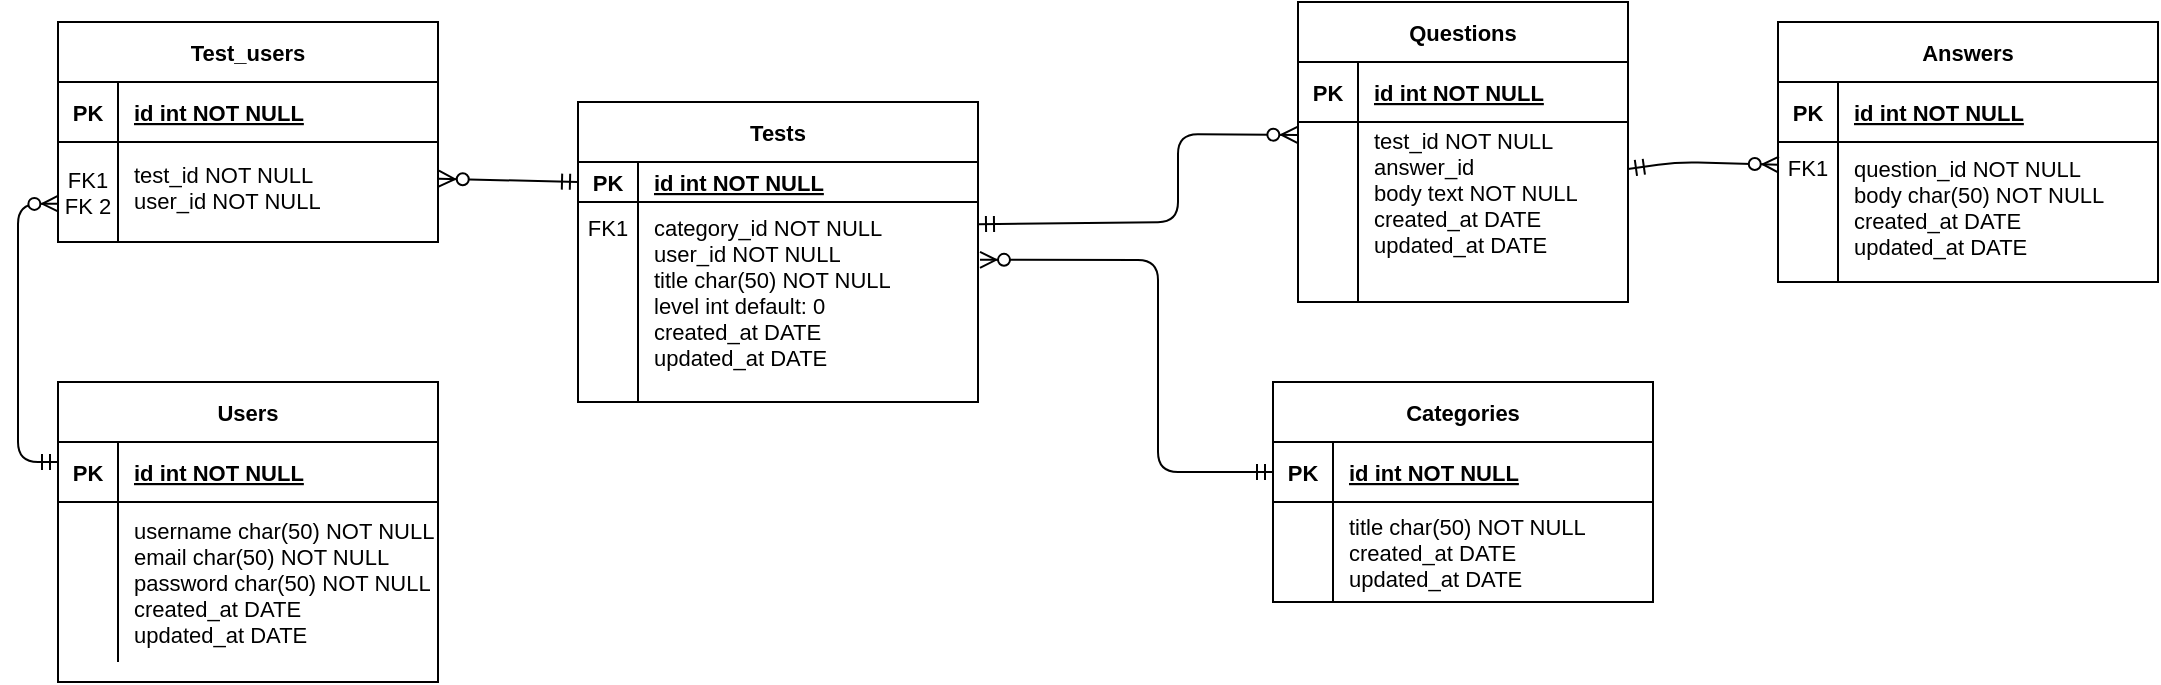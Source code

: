 <mxfile version="13.8.0" type="github">
  <diagram id="R2lEEEUBdFMjLlhIrx00" name="Page-1">
    <mxGraphModel dx="1261" dy="883" grid="1" gridSize="10" guides="1" tooltips="1" connect="1" arrows="1" fold="1" page="1" pageScale="1" pageWidth="850" pageHeight="1100" math="0" shadow="0" extFonts="Permanent Marker^https://fonts.googleapis.com/css?family=Permanent+Marker">
      <root>
        <mxCell id="0" />
        <mxCell id="1" parent="0" />
        <mxCell id="tRWSrQHE27AdTdEi5k7c-10" value="" style="endArrow=ERzeroToMany;html=1;exitX=0;exitY=0.5;exitDx=0;exitDy=0;fontSize=11;startArrow=ERmandOne;startFill=0;endFill=1;entryX=1.005;entryY=0.289;entryDx=0;entryDy=0;entryPerimeter=0;" parent="1" source="C-vyLk0tnHw3VtMMgP7b-24" target="tRWSrQHE27AdTdEi5k7c-6" edge="1">
          <mxGeometry width="50" height="50" relative="1" as="geometry">
            <mxPoint x="400" y="370" as="sourcePoint" />
            <mxPoint x="440" y="240" as="targetPoint" />
            <Array as="points">
              <mxPoint x="590" y="555" />
              <mxPoint x="590" y="449" />
            </Array>
          </mxGeometry>
        </mxCell>
        <mxCell id="tRWSrQHE27AdTdEi5k7c-18" value="" style="endArrow=ERzeroToMany;html=1;fontSize=11;startArrow=ERmandOne;startFill=0;endFill=1;entryX=-0.002;entryY=0.092;entryDx=0;entryDy=0;exitX=1;exitY=0.111;exitDx=0;exitDy=0;exitPerimeter=0;entryPerimeter=0;" parent="1" source="tRWSrQHE27AdTdEi5k7c-6" target="tRWSrQHE27AdTdEi5k7c-15" edge="1">
          <mxGeometry width="50" height="50" relative="1" as="geometry">
            <mxPoint x="260" y="435" as="sourcePoint" />
            <mxPoint x="530" y="100" as="targetPoint" />
            <Array as="points">
              <mxPoint x="600" y="430" />
              <mxPoint x="600" y="386" />
            </Array>
          </mxGeometry>
        </mxCell>
        <mxCell id="tRWSrQHE27AdTdEi5k7c-11" value="Questions" style="shape=table;startSize=30;container=1;collapsible=1;childLayout=tableLayout;fixedRows=1;rowLines=0;fontStyle=1;align=center;resizeLast=1;fontSize=11;" parent="1" vertex="1">
          <mxGeometry x="660" y="320" width="165" height="150" as="geometry" />
        </mxCell>
        <mxCell id="tRWSrQHE27AdTdEi5k7c-12" value="" style="shape=partialRectangle;collapsible=0;dropTarget=0;pointerEvents=0;fillColor=none;points=[[0,0.5],[1,0.5]];portConstraint=eastwest;top=0;left=0;right=0;bottom=1;fontSize=11;" parent="tRWSrQHE27AdTdEi5k7c-11" vertex="1">
          <mxGeometry y="30" width="165" height="30" as="geometry" />
        </mxCell>
        <mxCell id="tRWSrQHE27AdTdEi5k7c-13" value="PK" style="shape=partialRectangle;overflow=hidden;connectable=0;fillColor=none;top=0;left=0;bottom=0;right=0;fontStyle=1;fontSize=11;" parent="tRWSrQHE27AdTdEi5k7c-12" vertex="1">
          <mxGeometry width="30" height="30" as="geometry" />
        </mxCell>
        <mxCell id="tRWSrQHE27AdTdEi5k7c-14" value="id int NOT NULL " style="shape=partialRectangle;overflow=hidden;connectable=0;fillColor=none;top=0;left=0;bottom=0;right=0;align=left;spacingLeft=6;fontStyle=5;fontSize=11;" parent="tRWSrQHE27AdTdEi5k7c-12" vertex="1">
          <mxGeometry x="30" width="135" height="30" as="geometry" />
        </mxCell>
        <mxCell id="tRWSrQHE27AdTdEi5k7c-15" value="" style="shape=partialRectangle;collapsible=0;dropTarget=0;pointerEvents=0;fillColor=none;points=[[0,0.5],[1,0.5]];portConstraint=eastwest;top=0;left=0;right=0;bottom=0;fontSize=11;" parent="tRWSrQHE27AdTdEi5k7c-11" vertex="1">
          <mxGeometry y="60" width="165" height="70" as="geometry" />
        </mxCell>
        <mxCell id="tRWSrQHE27AdTdEi5k7c-16" value="" style="shape=partialRectangle;overflow=hidden;connectable=0;fillColor=none;top=0;left=0;bottom=0;right=0;fontSize=11;" parent="tRWSrQHE27AdTdEi5k7c-15" vertex="1">
          <mxGeometry width="30" height="70" as="geometry" />
        </mxCell>
        <mxCell id="tRWSrQHE27AdTdEi5k7c-17" value="test_id NOT NULL&#xa;answer_id&#xa;body text NOT NULL&#xa;created_at DATE&#xa;updated_at DATE" style="shape=partialRectangle;overflow=hidden;connectable=0;fillColor=none;top=0;left=0;bottom=0;right=0;align=left;spacingLeft=6;fontSize=11;" parent="tRWSrQHE27AdTdEi5k7c-15" vertex="1">
          <mxGeometry x="30" width="135" height="70" as="geometry" />
        </mxCell>
        <mxCell id="tRWSrQHE27AdTdEi5k7c-19" value="" style="shape=partialRectangle;collapsible=0;dropTarget=0;pointerEvents=0;fillColor=none;points=[[0,0.5],[1,0.5]];portConstraint=eastwest;top=0;left=0;right=0;bottom=0;fontSize=11;" parent="tRWSrQHE27AdTdEi5k7c-11" vertex="1">
          <mxGeometry y="130" width="165" height="20" as="geometry" />
        </mxCell>
        <mxCell id="tRWSrQHE27AdTdEi5k7c-20" value="" style="shape=partialRectangle;overflow=hidden;connectable=0;fillColor=none;top=0;left=0;bottom=0;right=0;fontSize=11;" parent="tRWSrQHE27AdTdEi5k7c-19" vertex="1">
          <mxGeometry width="30" height="20" as="geometry" />
        </mxCell>
        <mxCell id="tRWSrQHE27AdTdEi5k7c-21" value="" style="shape=partialRectangle;overflow=hidden;connectable=0;fillColor=none;top=0;left=0;bottom=0;right=0;align=left;spacingLeft=6;fontSize=11;" parent="tRWSrQHE27AdTdEi5k7c-19" vertex="1">
          <mxGeometry x="30" width="135" height="20" as="geometry" />
        </mxCell>
        <mxCell id="C-vyLk0tnHw3VtMMgP7b-23" value="Categories" style="shape=table;startSize=30;container=1;collapsible=1;childLayout=tableLayout;fixedRows=1;rowLines=0;fontStyle=1;align=center;resizeLast=1;fontSize=11;" parent="1" vertex="1">
          <mxGeometry x="647.5" y="510" width="190" height="110" as="geometry" />
        </mxCell>
        <mxCell id="C-vyLk0tnHw3VtMMgP7b-24" value="" style="shape=partialRectangle;collapsible=0;dropTarget=0;pointerEvents=0;fillColor=none;points=[[0,0.5],[1,0.5]];portConstraint=eastwest;top=0;left=0;right=0;bottom=1;fontSize=11;" parent="C-vyLk0tnHw3VtMMgP7b-23" vertex="1">
          <mxGeometry y="30" width="190" height="30" as="geometry" />
        </mxCell>
        <mxCell id="C-vyLk0tnHw3VtMMgP7b-25" value="PK" style="shape=partialRectangle;overflow=hidden;connectable=0;fillColor=none;top=0;left=0;bottom=0;right=0;fontStyle=1;fontSize=11;" parent="C-vyLk0tnHw3VtMMgP7b-24" vertex="1">
          <mxGeometry width="30" height="30" as="geometry" />
        </mxCell>
        <mxCell id="C-vyLk0tnHw3VtMMgP7b-26" value="id int NOT NULL " style="shape=partialRectangle;overflow=hidden;connectable=0;fillColor=none;top=0;left=0;bottom=0;right=0;align=left;spacingLeft=6;fontStyle=5;fontSize=11;" parent="C-vyLk0tnHw3VtMMgP7b-24" vertex="1">
          <mxGeometry x="30" width="160" height="30" as="geometry" />
        </mxCell>
        <mxCell id="C-vyLk0tnHw3VtMMgP7b-27" value="" style="shape=partialRectangle;collapsible=0;dropTarget=0;pointerEvents=0;fillColor=none;points=[[0,0.5],[1,0.5]];portConstraint=eastwest;top=0;left=0;right=0;bottom=0;fontSize=11;" parent="C-vyLk0tnHw3VtMMgP7b-23" vertex="1">
          <mxGeometry y="60" width="190" height="50" as="geometry" />
        </mxCell>
        <mxCell id="C-vyLk0tnHw3VtMMgP7b-28" value="" style="shape=partialRectangle;overflow=hidden;connectable=0;fillColor=none;top=0;left=0;bottom=0;right=0;fontSize=11;" parent="C-vyLk0tnHw3VtMMgP7b-27" vertex="1">
          <mxGeometry width="30" height="50" as="geometry" />
        </mxCell>
        <mxCell id="C-vyLk0tnHw3VtMMgP7b-29" value="title char(50) NOT NULL&#xa;created_at DATE&#xa;updated_at DATE" style="shape=partialRectangle;overflow=hidden;connectable=0;fillColor=none;top=0;left=0;bottom=0;right=0;align=left;spacingLeft=6;fontSize=11;" parent="C-vyLk0tnHw3VtMMgP7b-27" vertex="1">
          <mxGeometry x="30" width="160" height="50" as="geometry" />
        </mxCell>
        <mxCell id="tRWSrQHE27AdTdEi5k7c-2" value="Tests" style="shape=table;startSize=30;container=1;collapsible=1;childLayout=tableLayout;fixedRows=1;rowLines=0;fontStyle=1;align=center;resizeLast=1;fontSize=11;" parent="1" vertex="1">
          <mxGeometry x="300" y="370" width="200" height="150" as="geometry" />
        </mxCell>
        <mxCell id="tRWSrQHE27AdTdEi5k7c-3" value="" style="shape=partialRectangle;collapsible=0;dropTarget=0;pointerEvents=0;fillColor=none;points=[[0,0.5],[1,0.5]];portConstraint=eastwest;top=0;left=0;right=0;bottom=1;fontSize=11;" parent="tRWSrQHE27AdTdEi5k7c-2" vertex="1">
          <mxGeometry y="30" width="200" height="20" as="geometry" />
        </mxCell>
        <mxCell id="tRWSrQHE27AdTdEi5k7c-4" value="PK" style="shape=partialRectangle;overflow=hidden;connectable=0;fillColor=none;top=0;left=0;bottom=0;right=0;fontStyle=1;fontSize=11;" parent="tRWSrQHE27AdTdEi5k7c-3" vertex="1">
          <mxGeometry width="30" height="20" as="geometry" />
        </mxCell>
        <mxCell id="tRWSrQHE27AdTdEi5k7c-5" value="id int NOT NULL " style="shape=partialRectangle;overflow=hidden;connectable=0;fillColor=none;top=0;left=0;bottom=0;right=0;align=left;spacingLeft=6;fontStyle=5;fontSize=11;" parent="tRWSrQHE27AdTdEi5k7c-3" vertex="1">
          <mxGeometry x="30" width="170" height="20" as="geometry" />
        </mxCell>
        <mxCell id="tRWSrQHE27AdTdEi5k7c-6" value="" style="shape=partialRectangle;collapsible=0;dropTarget=0;pointerEvents=0;fillColor=none;points=[[0,0.5],[1,0.5]];portConstraint=eastwest;top=0;left=0;right=0;bottom=0;fontSize=11;" parent="tRWSrQHE27AdTdEi5k7c-2" vertex="1">
          <mxGeometry y="50" width="200" height="100" as="geometry" />
        </mxCell>
        <mxCell id="tRWSrQHE27AdTdEi5k7c-7" value="FK1&#xa;" style="shape=partialRectangle;overflow=hidden;connectable=0;fillColor=none;top=0;left=0;bottom=0;right=0;fontSize=11;verticalAlign=top;" parent="tRWSrQHE27AdTdEi5k7c-6" vertex="1">
          <mxGeometry width="30" height="100" as="geometry" />
        </mxCell>
        <mxCell id="tRWSrQHE27AdTdEi5k7c-8" value="category_id NOT NULL&#xa;user_id NOT NULL&#xa;title char(50) NOT NULL&#xa;level int default: 0&#xa;created_at DATE&#xa;updated_at DATE" style="shape=partialRectangle;overflow=hidden;connectable=0;fillColor=none;top=0;left=0;bottom=0;right=0;align=left;spacingLeft=6;fontSize=11;spacing=2;verticalAlign=top;" parent="tRWSrQHE27AdTdEi5k7c-6" vertex="1">
          <mxGeometry x="30" width="170" height="100" as="geometry" />
        </mxCell>
        <mxCell id="tRWSrQHE27AdTdEi5k7c-183" value="" style="endArrow=ERzeroToMany;html=1;fontSize=11;startArrow=ERmandOne;startFill=0;endFill=1;entryX=0.002;entryY=0.162;entryDx=0;entryDy=0;entryPerimeter=0;" parent="1" source="tRWSrQHE27AdTdEi5k7c-15" target="tRWSrQHE27AdTdEi5k7c-34" edge="1">
          <mxGeometry width="50" height="50" relative="1" as="geometry">
            <mxPoint x="825" y="390" as="sourcePoint" />
            <mxPoint x="885" y="390" as="targetPoint" />
            <Array as="points">
              <mxPoint x="850" y="400" />
            </Array>
          </mxGeometry>
        </mxCell>
        <mxCell id="tRWSrQHE27AdTdEi5k7c-30" value="Answers" style="shape=table;startSize=30;container=1;collapsible=1;childLayout=tableLayout;fixedRows=1;rowLines=0;fontStyle=1;align=center;resizeLast=1;fontSize=11;" parent="1" vertex="1">
          <mxGeometry x="900" y="330" width="190" height="130" as="geometry" />
        </mxCell>
        <mxCell id="tRWSrQHE27AdTdEi5k7c-31" value="" style="shape=partialRectangle;collapsible=0;dropTarget=0;pointerEvents=0;fillColor=none;points=[[0,0.5],[1,0.5]];portConstraint=eastwest;top=0;left=0;right=0;bottom=1;fontSize=11;" parent="tRWSrQHE27AdTdEi5k7c-30" vertex="1">
          <mxGeometry y="30" width="190" height="30" as="geometry" />
        </mxCell>
        <mxCell id="tRWSrQHE27AdTdEi5k7c-32" value="PK" style="shape=partialRectangle;overflow=hidden;connectable=0;fillColor=none;top=0;left=0;bottom=0;right=0;fontStyle=1;fontSize=11;" parent="tRWSrQHE27AdTdEi5k7c-31" vertex="1">
          <mxGeometry width="30" height="30" as="geometry" />
        </mxCell>
        <mxCell id="tRWSrQHE27AdTdEi5k7c-33" value="id int NOT NULL " style="shape=partialRectangle;overflow=hidden;connectable=0;fillColor=none;top=0;left=0;bottom=0;right=0;align=left;spacingLeft=6;fontStyle=5;fontSize=11;" parent="tRWSrQHE27AdTdEi5k7c-31" vertex="1">
          <mxGeometry x="30" width="160" height="30" as="geometry" />
        </mxCell>
        <mxCell id="tRWSrQHE27AdTdEi5k7c-34" value="" style="shape=partialRectangle;collapsible=0;dropTarget=0;pointerEvents=0;fillColor=none;points=[[0,0.5],[1,0.5]];portConstraint=eastwest;top=0;left=0;right=0;bottom=0;fontSize=11;" parent="tRWSrQHE27AdTdEi5k7c-30" vertex="1">
          <mxGeometry y="60" width="190" height="70" as="geometry" />
        </mxCell>
        <mxCell id="tRWSrQHE27AdTdEi5k7c-35" value="FK1" style="shape=partialRectangle;overflow=hidden;connectable=0;fillColor=none;top=0;left=0;bottom=0;right=0;fontSize=11;verticalAlign=top;fontStyle=0" parent="tRWSrQHE27AdTdEi5k7c-34" vertex="1">
          <mxGeometry width="30" height="70" as="geometry" />
        </mxCell>
        <mxCell id="tRWSrQHE27AdTdEi5k7c-36" value="question_id NOT NULL&#xa;body char(50) NOT NULL&#xa;created_at DATE&#xa;updated_at DATE" style="shape=partialRectangle;overflow=hidden;connectable=0;fillColor=none;top=0;left=0;bottom=0;right=0;align=left;spacingLeft=6;fontSize=11;spacingTop=-5;" parent="tRWSrQHE27AdTdEi5k7c-34" vertex="1">
          <mxGeometry x="30" width="160" height="70" as="geometry" />
        </mxCell>
        <mxCell id="xR94rY0yC02vwXAPgLnu-1" value="Test_users" style="shape=table;startSize=30;container=1;collapsible=1;childLayout=tableLayout;fixedRows=1;rowLines=0;fontStyle=1;align=center;resizeLast=1;fontSize=11;" parent="1" vertex="1">
          <mxGeometry x="40" y="330" width="190" height="110" as="geometry" />
        </mxCell>
        <mxCell id="xR94rY0yC02vwXAPgLnu-2" value="" style="shape=partialRectangle;collapsible=0;dropTarget=0;pointerEvents=0;fillColor=none;points=[[0,0.5],[1,0.5]];portConstraint=eastwest;top=0;left=0;right=0;bottom=1;fontSize=11;" parent="xR94rY0yC02vwXAPgLnu-1" vertex="1">
          <mxGeometry y="30" width="190" height="30" as="geometry" />
        </mxCell>
        <mxCell id="xR94rY0yC02vwXAPgLnu-3" value="PK" style="shape=partialRectangle;overflow=hidden;connectable=0;fillColor=none;top=0;left=0;bottom=0;right=0;fontStyle=1;fontSize=11;" parent="xR94rY0yC02vwXAPgLnu-2" vertex="1">
          <mxGeometry width="30" height="30" as="geometry" />
        </mxCell>
        <mxCell id="xR94rY0yC02vwXAPgLnu-4" value="id int NOT NULL " style="shape=partialRectangle;overflow=hidden;connectable=0;fillColor=none;top=0;left=0;bottom=0;right=0;align=left;spacingLeft=6;fontStyle=5;fontSize=11;" parent="xR94rY0yC02vwXAPgLnu-2" vertex="1">
          <mxGeometry x="30" width="160" height="30" as="geometry" />
        </mxCell>
        <mxCell id="xR94rY0yC02vwXAPgLnu-5" value="" style="shape=partialRectangle;collapsible=0;dropTarget=0;pointerEvents=0;fillColor=none;points=[[0,0.5],[1,0.5]];portConstraint=eastwest;top=0;left=0;right=0;bottom=0;fontSize=11;" parent="xR94rY0yC02vwXAPgLnu-1" vertex="1">
          <mxGeometry y="60" width="190" height="50" as="geometry" />
        </mxCell>
        <mxCell id="xR94rY0yC02vwXAPgLnu-6" value="FK1&#xa;FK 2" style="shape=partialRectangle;overflow=hidden;connectable=0;fillColor=none;top=0;left=0;bottom=0;right=0;fontSize=11;" parent="xR94rY0yC02vwXAPgLnu-5" vertex="1">
          <mxGeometry width="30" height="50" as="geometry" />
        </mxCell>
        <mxCell id="xR94rY0yC02vwXAPgLnu-7" value="test_id NOT NULL&#xa;user_id NOT NULL" style="shape=partialRectangle;overflow=hidden;connectable=0;fillColor=none;top=0;left=0;bottom=0;right=0;align=left;spacingLeft=6;fontSize=11;spacingTop=-5;" parent="xR94rY0yC02vwXAPgLnu-5" vertex="1">
          <mxGeometry x="30" width="160" height="50" as="geometry" />
        </mxCell>
        <mxCell id="tRWSrQHE27AdTdEi5k7c-22" value="Users" style="shape=table;startSize=30;container=1;collapsible=1;childLayout=tableLayout;fixedRows=1;rowLines=0;fontStyle=1;align=center;resizeLast=1;fontSize=11;" parent="1" vertex="1">
          <mxGeometry x="40" y="510" width="190" height="150" as="geometry" />
        </mxCell>
        <mxCell id="tRWSrQHE27AdTdEi5k7c-23" value="" style="shape=partialRectangle;collapsible=0;dropTarget=0;pointerEvents=0;fillColor=none;points=[[0,0.5],[1,0.5]];portConstraint=eastwest;top=0;left=0;right=0;bottom=1;fontSize=11;" parent="tRWSrQHE27AdTdEi5k7c-22" vertex="1">
          <mxGeometry y="30" width="190" height="30" as="geometry" />
        </mxCell>
        <mxCell id="tRWSrQHE27AdTdEi5k7c-24" value="PK" style="shape=partialRectangle;overflow=hidden;connectable=0;fillColor=none;top=0;left=0;bottom=0;right=0;fontStyle=1;fontSize=11;" parent="tRWSrQHE27AdTdEi5k7c-23" vertex="1">
          <mxGeometry width="30" height="30" as="geometry" />
        </mxCell>
        <mxCell id="tRWSrQHE27AdTdEi5k7c-25" value="id int NOT NULL " style="shape=partialRectangle;overflow=hidden;connectable=0;fillColor=none;top=0;left=0;bottom=0;right=0;align=left;spacingLeft=6;fontStyle=5;fontSize=11;" parent="tRWSrQHE27AdTdEi5k7c-23" vertex="1">
          <mxGeometry x="30" width="160" height="30" as="geometry" />
        </mxCell>
        <mxCell id="tRWSrQHE27AdTdEi5k7c-26" value="" style="shape=partialRectangle;collapsible=0;dropTarget=0;pointerEvents=0;fillColor=none;points=[[0,0.5],[1,0.5]];portConstraint=eastwest;top=0;left=0;right=0;bottom=0;fontSize=11;" parent="tRWSrQHE27AdTdEi5k7c-22" vertex="1">
          <mxGeometry y="60" width="190" height="80" as="geometry" />
        </mxCell>
        <mxCell id="tRWSrQHE27AdTdEi5k7c-27" value="" style="shape=partialRectangle;overflow=hidden;connectable=0;fillColor=none;top=0;left=0;bottom=0;right=0;fontSize=11;verticalAlign=top;" parent="tRWSrQHE27AdTdEi5k7c-26" vertex="1">
          <mxGeometry width="30" height="80" as="geometry" />
        </mxCell>
        <mxCell id="tRWSrQHE27AdTdEi5k7c-28" value="username char(50) NOT NULL&#xa;email char(50) NOT NULL&#xa;password char(50) NOT NULL&#xa;created_at DATE&#xa;updated_at DATE" style="shape=partialRectangle;overflow=hidden;connectable=0;fillColor=none;top=0;left=0;bottom=0;right=0;align=left;spacingLeft=6;fontSize=11;" parent="tRWSrQHE27AdTdEi5k7c-26" vertex="1">
          <mxGeometry x="30" width="160" height="80" as="geometry" />
        </mxCell>
        <mxCell id="xR94rY0yC02vwXAPgLnu-8" value="" style="endArrow=ERmandOne;html=1;entryX=0;entryY=0.5;entryDx=0;entryDy=0;exitX=1.002;exitY=0.367;exitDx=0;exitDy=0;exitPerimeter=0;startArrow=ERzeroToMany;startFill=1;endFill=0;" parent="1" source="xR94rY0yC02vwXAPgLnu-5" target="tRWSrQHE27AdTdEi5k7c-3" edge="1">
          <mxGeometry width="50" height="50" relative="1" as="geometry">
            <mxPoint x="240" y="480" as="sourcePoint" />
            <mxPoint x="290" y="430" as="targetPoint" />
          </mxGeometry>
        </mxCell>
        <mxCell id="xR94rY0yC02vwXAPgLnu-9" value="" style="endArrow=ERzeroToMany;html=1;exitX=0;exitY=0.333;exitDx=0;exitDy=0;exitPerimeter=0;entryX=0.001;entryY=0.617;entryDx=0;entryDy=0;entryPerimeter=0;endFill=1;startArrow=ERmandOne;startFill=0;" parent="1" source="tRWSrQHE27AdTdEi5k7c-23" target="xR94rY0yC02vwXAPgLnu-5" edge="1">
          <mxGeometry width="50" height="50" relative="1" as="geometry">
            <mxPoint x="20" y="500" as="sourcePoint" />
            <mxPoint x="20" y="400" as="targetPoint" />
            <Array as="points">
              <mxPoint x="20" y="550" />
              <mxPoint x="20" y="421" />
            </Array>
          </mxGeometry>
        </mxCell>
      </root>
    </mxGraphModel>
  </diagram>
</mxfile>
